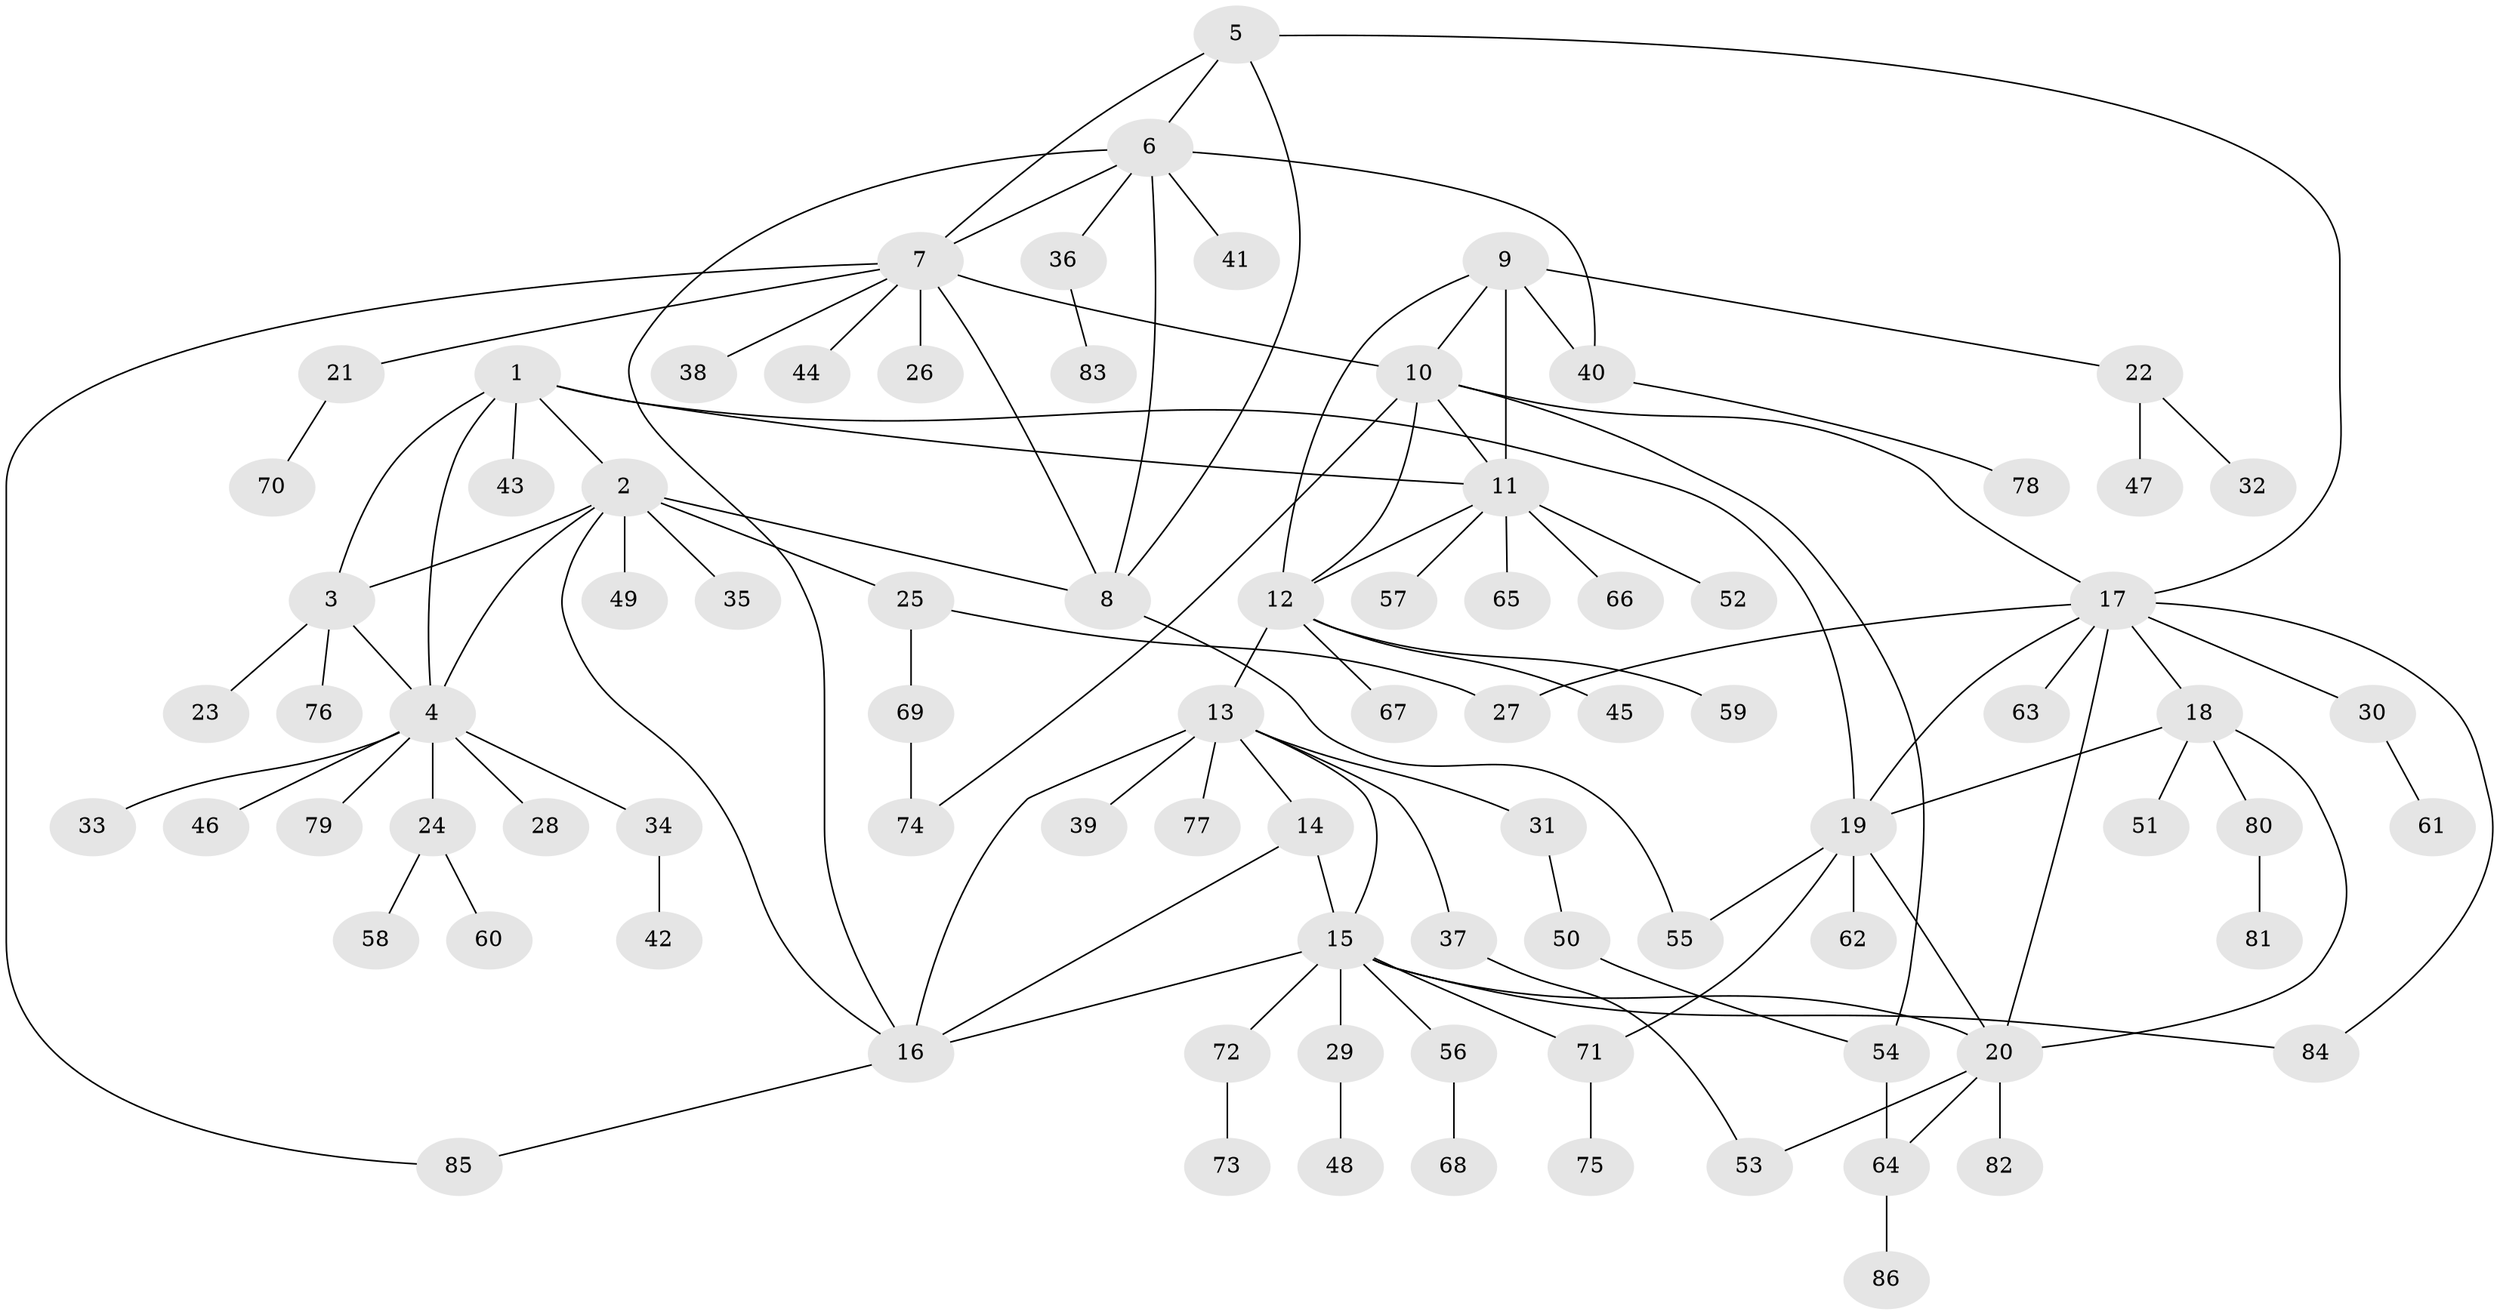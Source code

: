 // Generated by graph-tools (version 1.1) at 2025/02/03/09/25 03:02:34]
// undirected, 86 vertices, 116 edges
graph export_dot {
graph [start="1"]
  node [color=gray90,style=filled];
  1;
  2;
  3;
  4;
  5;
  6;
  7;
  8;
  9;
  10;
  11;
  12;
  13;
  14;
  15;
  16;
  17;
  18;
  19;
  20;
  21;
  22;
  23;
  24;
  25;
  26;
  27;
  28;
  29;
  30;
  31;
  32;
  33;
  34;
  35;
  36;
  37;
  38;
  39;
  40;
  41;
  42;
  43;
  44;
  45;
  46;
  47;
  48;
  49;
  50;
  51;
  52;
  53;
  54;
  55;
  56;
  57;
  58;
  59;
  60;
  61;
  62;
  63;
  64;
  65;
  66;
  67;
  68;
  69;
  70;
  71;
  72;
  73;
  74;
  75;
  76;
  77;
  78;
  79;
  80;
  81;
  82;
  83;
  84;
  85;
  86;
  1 -- 2;
  1 -- 3;
  1 -- 4;
  1 -- 11;
  1 -- 19;
  1 -- 43;
  2 -- 3;
  2 -- 4;
  2 -- 8;
  2 -- 16;
  2 -- 25;
  2 -- 35;
  2 -- 49;
  3 -- 4;
  3 -- 23;
  3 -- 76;
  4 -- 24;
  4 -- 28;
  4 -- 33;
  4 -- 34;
  4 -- 46;
  4 -- 79;
  5 -- 6;
  5 -- 7;
  5 -- 8;
  5 -- 17;
  6 -- 7;
  6 -- 8;
  6 -- 16;
  6 -- 36;
  6 -- 40;
  6 -- 41;
  7 -- 8;
  7 -- 10;
  7 -- 21;
  7 -- 26;
  7 -- 38;
  7 -- 44;
  7 -- 85;
  8 -- 55;
  9 -- 10;
  9 -- 11;
  9 -- 12;
  9 -- 22;
  9 -- 40;
  10 -- 11;
  10 -- 12;
  10 -- 17;
  10 -- 54;
  10 -- 74;
  11 -- 12;
  11 -- 52;
  11 -- 57;
  11 -- 65;
  11 -- 66;
  12 -- 13;
  12 -- 45;
  12 -- 59;
  12 -- 67;
  13 -- 14;
  13 -- 15;
  13 -- 16;
  13 -- 31;
  13 -- 37;
  13 -- 39;
  13 -- 77;
  14 -- 15;
  14 -- 16;
  15 -- 16;
  15 -- 20;
  15 -- 29;
  15 -- 56;
  15 -- 71;
  15 -- 72;
  15 -- 84;
  16 -- 85;
  17 -- 18;
  17 -- 19;
  17 -- 20;
  17 -- 27;
  17 -- 30;
  17 -- 63;
  17 -- 84;
  18 -- 19;
  18 -- 20;
  18 -- 51;
  18 -- 80;
  19 -- 20;
  19 -- 55;
  19 -- 62;
  19 -- 71;
  20 -- 53;
  20 -- 64;
  20 -- 82;
  21 -- 70;
  22 -- 32;
  22 -- 47;
  24 -- 58;
  24 -- 60;
  25 -- 27;
  25 -- 69;
  29 -- 48;
  30 -- 61;
  31 -- 50;
  34 -- 42;
  36 -- 83;
  37 -- 53;
  40 -- 78;
  50 -- 54;
  54 -- 64;
  56 -- 68;
  64 -- 86;
  69 -- 74;
  71 -- 75;
  72 -- 73;
  80 -- 81;
}
